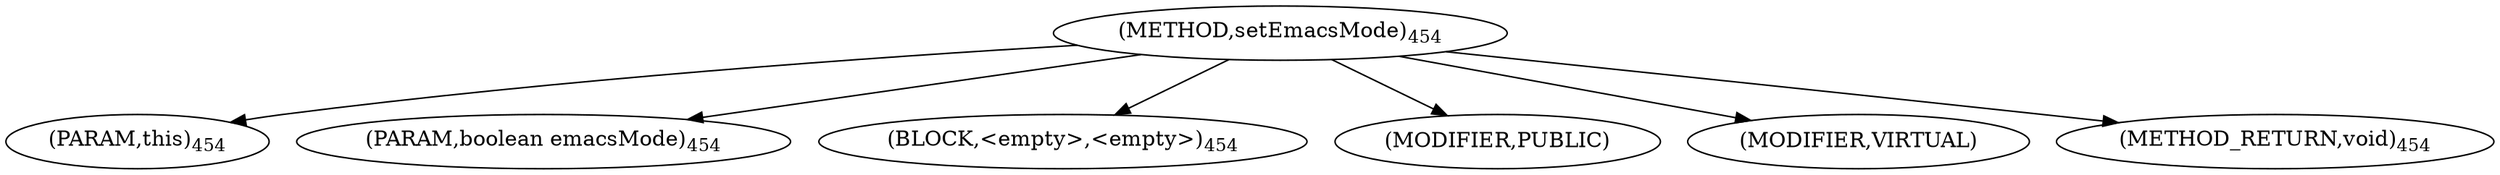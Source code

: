 digraph "setEmacsMode" {  
"1051" [label = <(METHOD,setEmacsMode)<SUB>454</SUB>> ]
"1052" [label = <(PARAM,this)<SUB>454</SUB>> ]
"1053" [label = <(PARAM,boolean emacsMode)<SUB>454</SUB>> ]
"1054" [label = <(BLOCK,&lt;empty&gt;,&lt;empty&gt;)<SUB>454</SUB>> ]
"1055" [label = <(MODIFIER,PUBLIC)> ]
"1056" [label = <(MODIFIER,VIRTUAL)> ]
"1057" [label = <(METHOD_RETURN,void)<SUB>454</SUB>> ]
  "1051" -> "1052" 
  "1051" -> "1053" 
  "1051" -> "1054" 
  "1051" -> "1055" 
  "1051" -> "1056" 
  "1051" -> "1057" 
}
